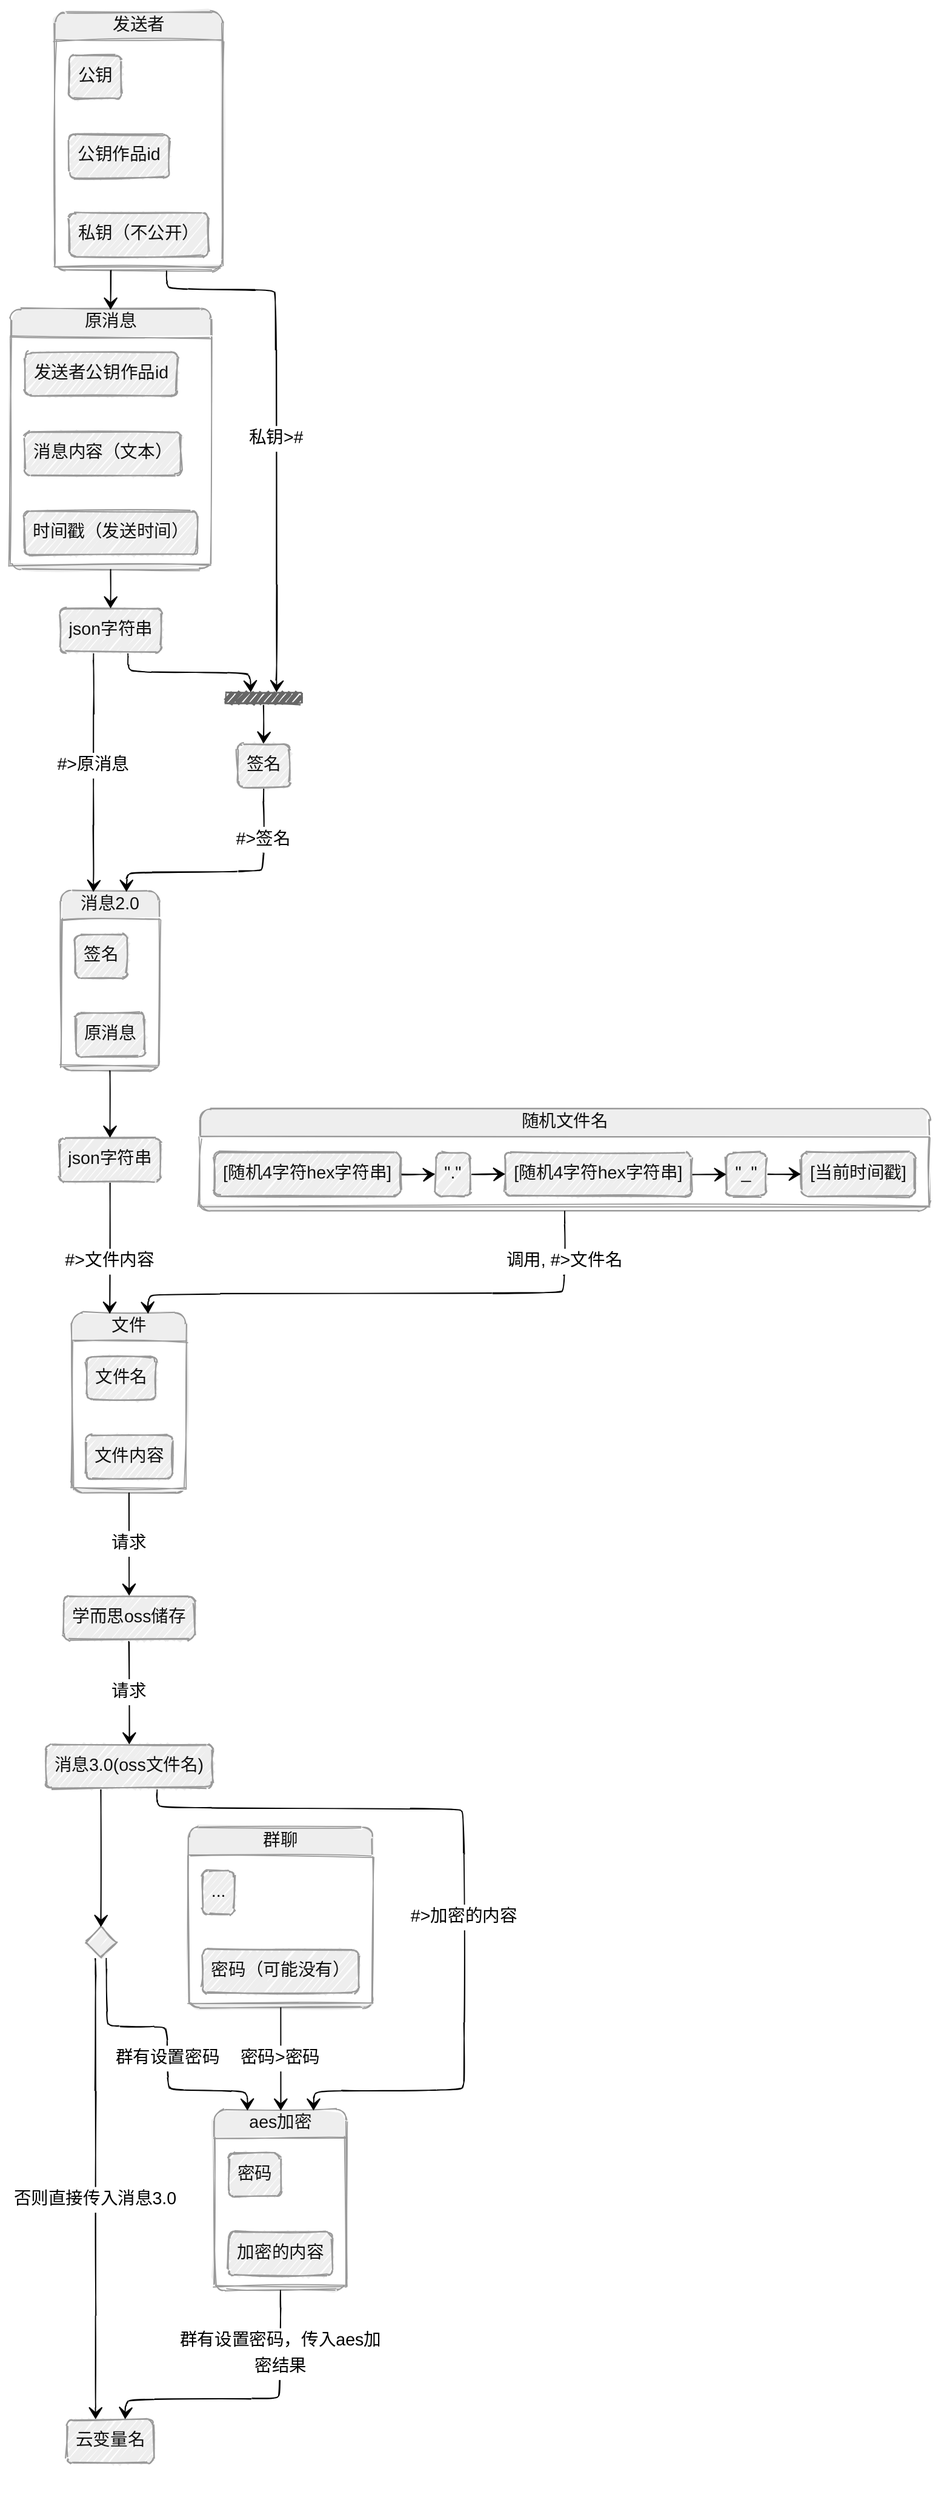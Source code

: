 ---
config:
  theme: neutral
  look: handDrawn
  layout: elk
---
%% 死人mermaid编辑起来有点麻烦, 所以还得用draw.io（捂脸
stateDiagram-v2
    state user_ {
        user_sec: 私钥（不公开）
        user_pub: 公钥
        user_pubProjId: 公钥作品id
    }
    user_: 发送者

    state msg_ {
        msg_time: 时间戳（发送时间）
        msg_text: 消息内容（文本）
        msg_use: 发送者公钥作品id
    }
    msg_: 原消息
    user_ --> msg_
    msgStr: json字符串
    msg_ --> msgStr

    sign: 签名
    state sign_join <<join>>
    user_ --> sign_join: 私钥>#
    msgStr --> sign_join
    sign_join --> sign

    state msg2_ {
        msg2_text: 原消息
        msg2_sign: 签名
    }
    msg2_: 消息2.0
    msgStr --> msg2_: #>原消息
    sign --> msg2_: #>签名
    msgStr2: json字符串
    msg2_ --> msgStr2

    state concatStr_ {
        direction LR
        concatStr_randStr: [随机4字符hex字符串]
        concatStr_charDot: "."
        concatStr_charUnderline: "_"
        concatStr_randStr2: [随机4字符hex字符串]
        concatStr_time: [当前时间戳]
        concatStr_randStr --> concatStr_charDot
        concatStr_charDot --> concatStr_randStr2
        concatStr_randStr2 --> concatStr_charUnderline
        concatStr_charUnderline --> concatStr_time
    }
    concatStr_: 随机文件名

    state file_ {
        file_name: 文件名
        file_content: 文件内容
    }
    file_: 文件
    msgStr2 --> file_: #>文件内容
    concatStr_ --> file_: 调用, #>文件名
    oss: 学而思oss储存
    file_ --> oss: 请求
    msg3: 消息3.0(oss文件名)
    oss --> msg3: 请求
    state have_pwd <<choice>>
    msg3 --> have_pwd

    state aes_ {
        aes_content: 加密的内容
        aes_pwd: 密码
    }
    aes_: aes加密
    state room_ {
        room_pwd: 密码（可能没有）
        room_others: ...
    }
    room_: 群聊
    room_ --> aes_: 密码>密码
    msg3 --> aes_: #>加密的内容
    have_pwd --> aes_: 群有设置密码

    cloudVar: 云变量名
    aes_ --> cloudVar: 群有设置密码，传入aes加密结果
    have_pwd --> cloudVar: 否则直接传入消息3.0